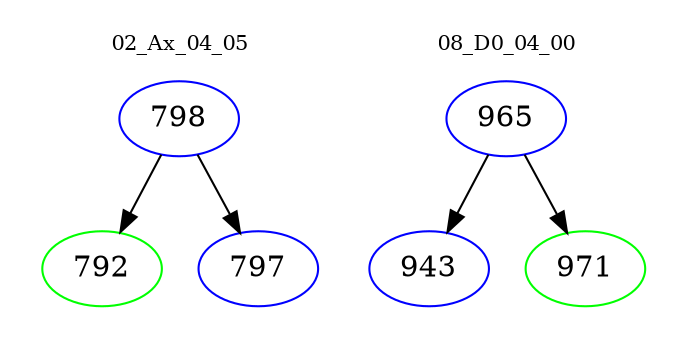 digraph{
subgraph cluster_0 {
color = white
label = "02_Ax_04_05";
fontsize=10;
T0_798 [label="798", color="blue"]
T0_798 -> T0_792 [color="black"]
T0_792 [label="792", color="green"]
T0_798 -> T0_797 [color="black"]
T0_797 [label="797", color="blue"]
}
subgraph cluster_1 {
color = white
label = "08_D0_04_00";
fontsize=10;
T1_965 [label="965", color="blue"]
T1_965 -> T1_943 [color="black"]
T1_943 [label="943", color="blue"]
T1_965 -> T1_971 [color="black"]
T1_971 [label="971", color="green"]
}
}
